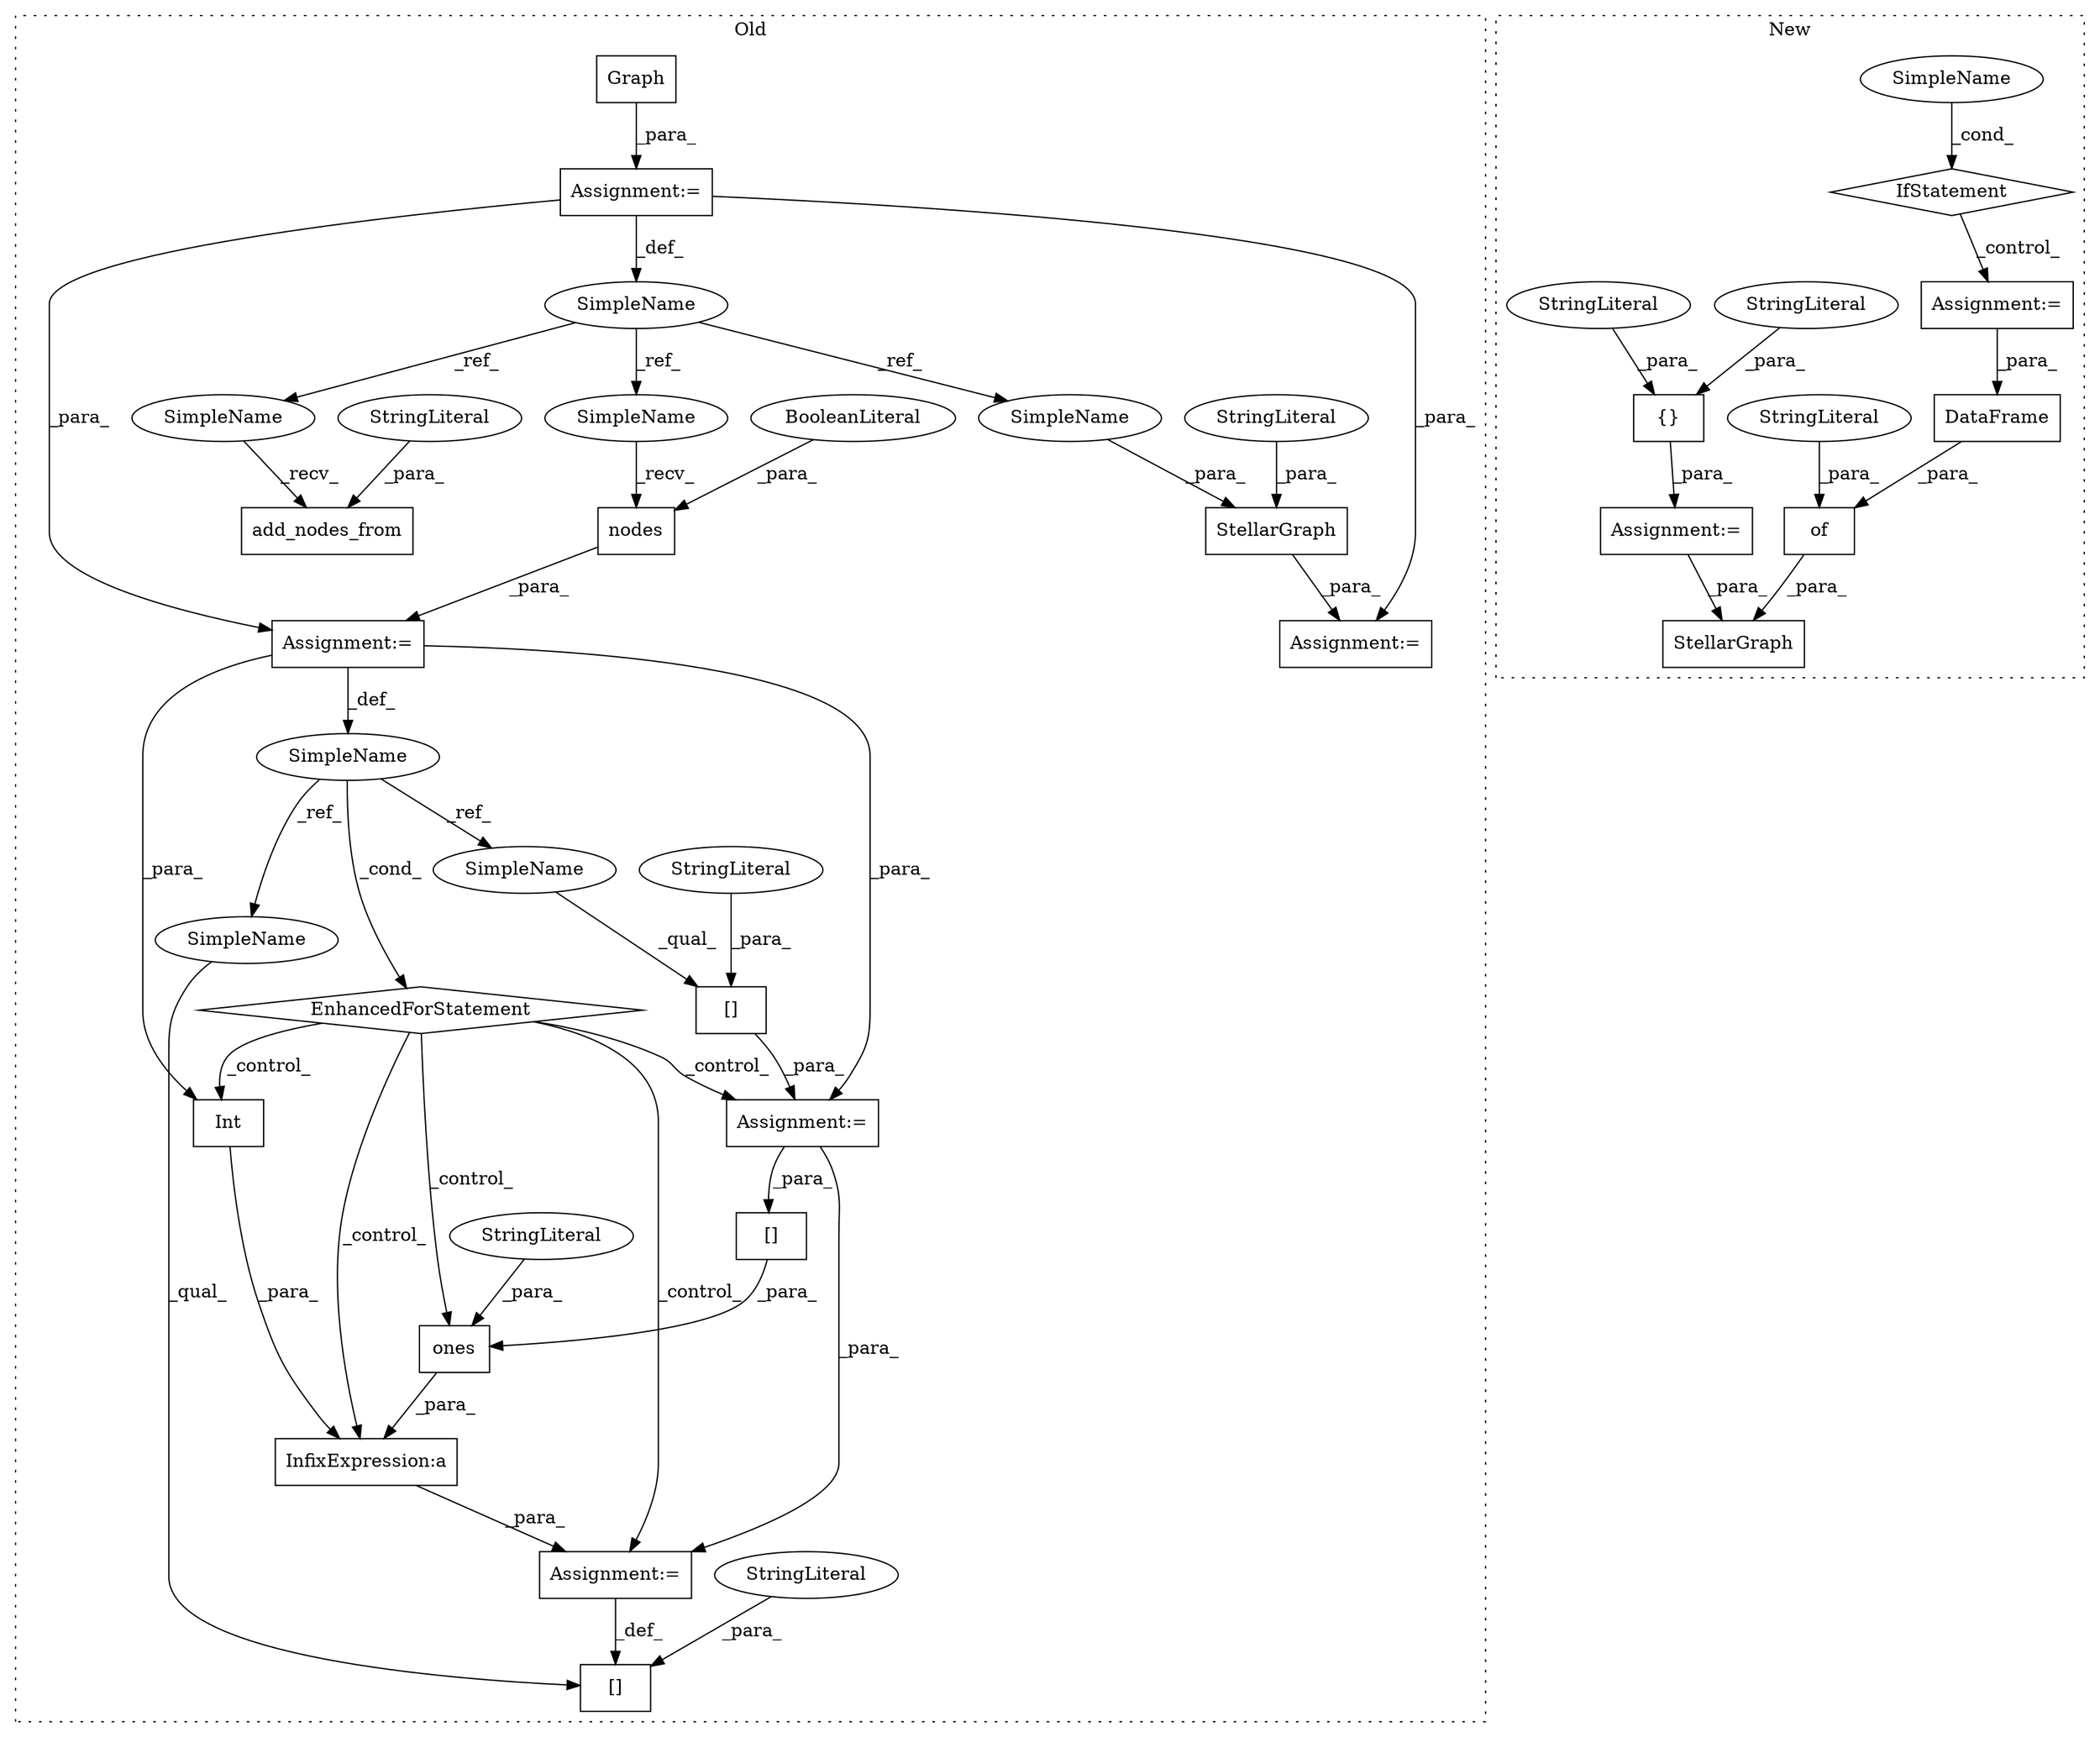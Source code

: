 digraph G {
subgraph cluster0 {
1 [label="nodes" a="32" s="2514,2524" l="6,1" shape="box"];
3 [label="Assignment:=" a="7" s="2431,2525" l="69,2" shape="box"];
6 [label="SimpleName" a="42" s="2139" l="1" shape="ellipse"];
7 [label="StellarGraph" a="32" s="2659,2683" l="13,1" shape="box"];
8 [label="InfixExpression:a" a="27" s="2595" l="3" shape="box"];
9 [label="EnhancedForStatement" a="70" s="2431,2525" l="69,2" shape="diamond"];
10 [label="[]" a="2" s="2609,2632" l="21,1" shape="box"];
11 [label="BooleanLiteral" a="9" s="2520" l="4" shape="ellipse"];
12 [label="[]" a="2" s="2564,2579" l="6,1" shape="box"];
13 [label="SimpleName" a="42" s="2504" l="5" shape="ellipse"];
14 [label="[]" a="2" s="2540,2553" l="6,1" shape="box"];
16 [label="Int" a="32" s="2583,2588" l="4,1" shape="box"];
23 [label="StringLiteral" a="45" s="2674" l="9" shape="ellipse"];
24 [label="StringLiteral" a="45" s="2546" l="7" shape="ellipse"];
25 [label="StringLiteral" a="45" s="2570" l="9" shape="ellipse"];
26 [label="Graph" a="32" s="2150" l="7" shape="box"];
27 [label="ones" a="32" s="2604,2639" l="5,1" shape="box"];
28 [label="StringLiteral" a="45" s="2634" l="5" shape="ellipse"];
29 [label="Assignment:=" a="7" s="2658" l="1" shape="box"];
30 [label="Assignment:=" a="7" s="2580" l="1" shape="box"];
32 [label="Assignment:=" a="7" s="2539" l="1" shape="box"];
33 [label="Assignment:=" a="7" s="2140" l="1" shape="box"];
34 [label="add_nodes_from" a="32" s="2206,2238" l="15,1" shape="box"];
35 [label="StringLiteral" a="45" s="2234" l="4" shape="ellipse"];
36 [label="SimpleName" a="42" s="2564" l="5" shape="ellipse"];
37 [label="SimpleName" a="42" s="2540" l="5" shape="ellipse"];
38 [label="SimpleName" a="42" s="2512" l="1" shape="ellipse"];
39 [label="SimpleName" a="42" s="2204" l="1" shape="ellipse"];
40 [label="SimpleName" a="42" s="2672" l="1" shape="ellipse"];
label = "Old";
style="dotted";
}
subgraph cluster1 {
2 [label="IfStatement" a="25" s="2087,2119" l="4,2" shape="diamond"];
4 [label="Assignment:=" a="7" s="2149" l="1" shape="box"];
5 [label="SimpleName" a="42" s="" l="" shape="ellipse"];
15 [label="StellarGraph" a="32" s="2746,2770" l="13,1" shape="box"];
17 [label="of" a="32" s="2295,2497" l="3,1" shape="box"];
18 [label="{}" a="4" s="2694,2712" l="1,1" shape="box"];
19 [label="DataFrame" a="32" s="2410,2496" l="10,1" shape="box"];
20 [label="StringLiteral" a="45" s="2695" l="8" shape="ellipse"];
21 [label="StringLiteral" a="45" s="2298" l="4" shape="ellipse"];
22 [label="StringLiteral" a="45" s="2704" l="8" shape="ellipse"];
31 [label="Assignment:=" a="7" s="2509" l="1" shape="box"];
label = "New";
style="dotted";
}
1 -> 3 [label="_para_"];
2 -> 4 [label="_control_"];
3 -> 16 [label="_para_"];
3 -> 32 [label="_para_"];
3 -> 13 [label="_def_"];
4 -> 19 [label="_para_"];
5 -> 2 [label="_cond_"];
6 -> 40 [label="_ref_"];
6 -> 39 [label="_ref_"];
6 -> 38 [label="_ref_"];
7 -> 29 [label="_para_"];
8 -> 30 [label="_para_"];
9 -> 27 [label="_control_"];
9 -> 32 [label="_control_"];
9 -> 16 [label="_control_"];
9 -> 30 [label="_control_"];
9 -> 8 [label="_control_"];
10 -> 27 [label="_para_"];
11 -> 1 [label="_para_"];
13 -> 36 [label="_ref_"];
13 -> 9 [label="_cond_"];
13 -> 37 [label="_ref_"];
14 -> 32 [label="_para_"];
16 -> 8 [label="_para_"];
17 -> 15 [label="_para_"];
18 -> 31 [label="_para_"];
19 -> 17 [label="_para_"];
20 -> 18 [label="_para_"];
21 -> 17 [label="_para_"];
22 -> 18 [label="_para_"];
23 -> 7 [label="_para_"];
24 -> 14 [label="_para_"];
25 -> 12 [label="_para_"];
26 -> 33 [label="_para_"];
27 -> 8 [label="_para_"];
28 -> 27 [label="_para_"];
30 -> 12 [label="_def_"];
31 -> 15 [label="_para_"];
32 -> 10 [label="_para_"];
32 -> 30 [label="_para_"];
33 -> 29 [label="_para_"];
33 -> 3 [label="_para_"];
33 -> 6 [label="_def_"];
35 -> 34 [label="_para_"];
36 -> 12 [label="_qual_"];
37 -> 14 [label="_qual_"];
38 -> 1 [label="_recv_"];
39 -> 34 [label="_recv_"];
40 -> 7 [label="_para_"];
}